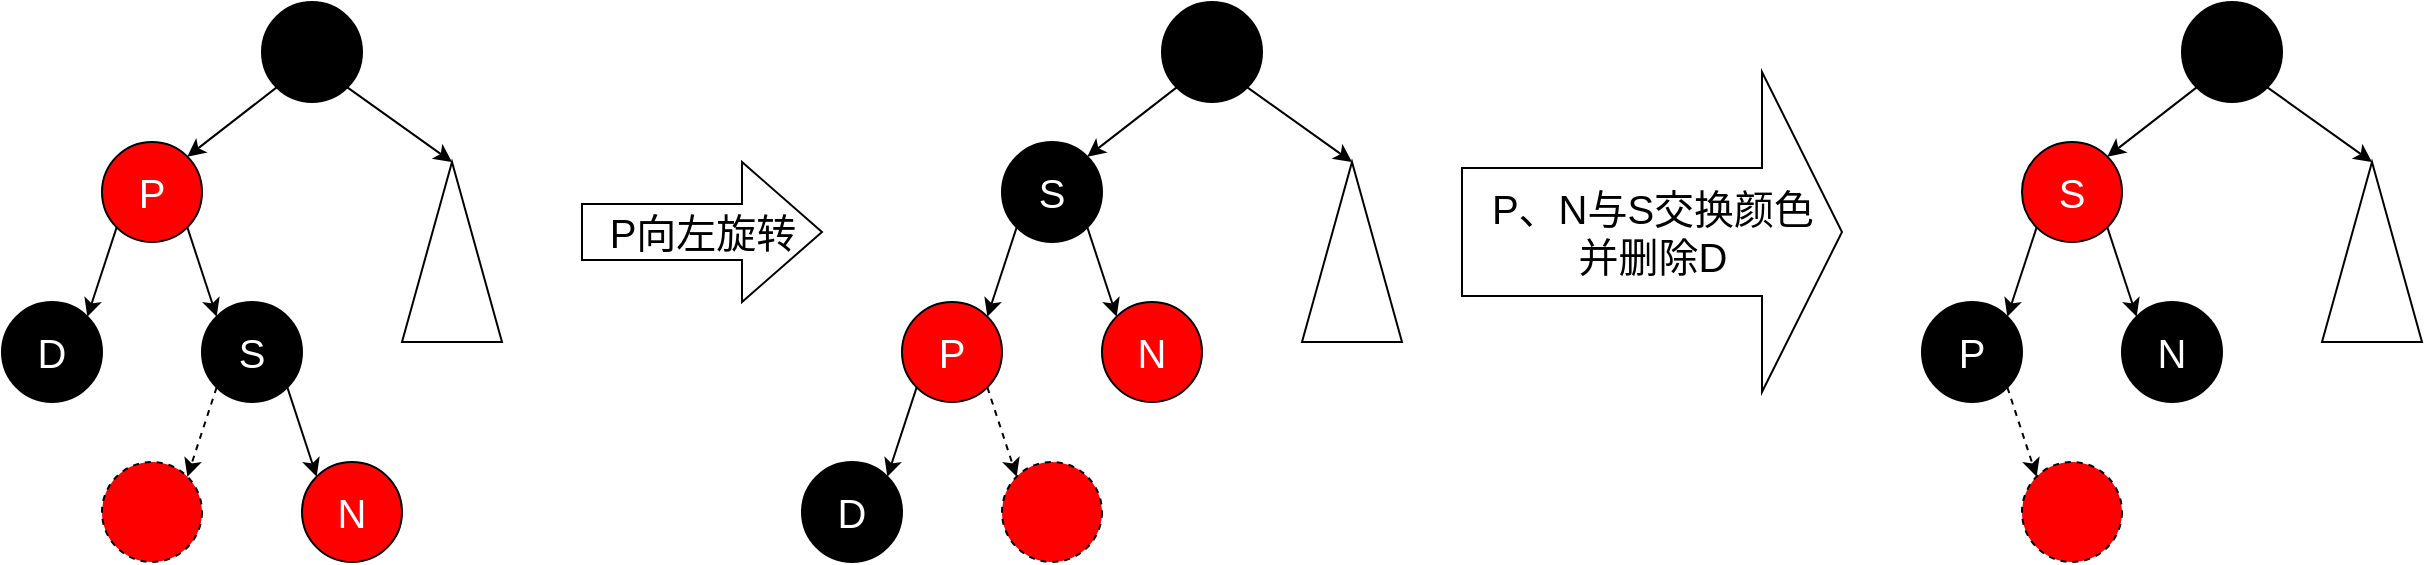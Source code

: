 <mxfile version="20.4.0" type="device"><diagram id="R-cHSDtUfPkVtpVSe-z4" name="Page-1"><mxGraphModel dx="572" dy="705" grid="1" gridSize="10" guides="1" tooltips="1" connect="1" arrows="1" fold="1" page="1" pageScale="1" pageWidth="850" pageHeight="1100" math="0" shadow="0"><root><mxCell id="0"/><mxCell id="1" parent="0"/><mxCell id="n1B0MFmd508IJaJsGRzu-167" style="edgeStyle=none;rounded=0;orthogonalLoop=1;jettySize=auto;html=1;exitX=0;exitY=1;exitDx=0;exitDy=0;entryX=1;entryY=0;entryDx=0;entryDy=0;fontSize=20;fontColor=#000000;dashed=1;" edge="1" parent="1" source="n1B0MFmd508IJaJsGRzu-57" target="n1B0MFmd508IJaJsGRzu-166"><mxGeometry relative="1" as="geometry"/></mxCell><mxCell id="n1B0MFmd508IJaJsGRzu-210" style="edgeStyle=none;rounded=0;orthogonalLoop=1;jettySize=auto;html=1;exitX=1;exitY=1;exitDx=0;exitDy=0;entryX=0;entryY=0;entryDx=0;entryDy=0;fontSize=20;fontColor=#FFFFFF;" edge="1" parent="1" source="n1B0MFmd508IJaJsGRzu-57" target="n1B0MFmd508IJaJsGRzu-209"><mxGeometry relative="1" as="geometry"/></mxCell><mxCell id="n1B0MFmd508IJaJsGRzu-57" value="&lt;font style=&quot;font-size: 20px;&quot; color=&quot;#ffffff&quot;&gt;S&lt;/font&gt;" style="ellipse;whiteSpace=wrap;html=1;aspect=fixed;fillColor=#000000;" vertex="1" parent="1"><mxGeometry x="1010" y="160" width="50" height="50" as="geometry"/></mxCell><mxCell id="n1B0MFmd508IJaJsGRzu-58" style="edgeStyle=none;rounded=0;orthogonalLoop=1;jettySize=auto;html=1;exitX=0;exitY=1;exitDx=0;exitDy=0;entryX=1;entryY=0;entryDx=0;entryDy=0;fontSize=20;fontColor=#FFFFFF;" edge="1" parent="1" source="n1B0MFmd508IJaJsGRzu-60" target="n1B0MFmd508IJaJsGRzu-61"><mxGeometry relative="1" as="geometry"/></mxCell><mxCell id="n1B0MFmd508IJaJsGRzu-59" style="edgeStyle=none;rounded=0;orthogonalLoop=1;jettySize=auto;html=1;exitX=1;exitY=1;exitDx=0;exitDy=0;entryX=0;entryY=0;entryDx=0;entryDy=0;fontSize=20;fontColor=#FFFFFF;" edge="1" parent="1" source="n1B0MFmd508IJaJsGRzu-60" target="n1B0MFmd508IJaJsGRzu-57"><mxGeometry relative="1" as="geometry"/></mxCell><mxCell id="n1B0MFmd508IJaJsGRzu-60" value="&lt;font color=&quot;#ffffff&quot;&gt;&lt;span style=&quot;font-size: 20px;&quot;&gt;P&lt;br&gt;&lt;/span&gt;&lt;/font&gt;" style="ellipse;whiteSpace=wrap;html=1;aspect=fixed;fillColor=#FF0000;" vertex="1" parent="1"><mxGeometry x="960" y="80" width="50" height="50" as="geometry"/></mxCell><mxCell id="n1B0MFmd508IJaJsGRzu-61" value="&lt;font color=&quot;#ffffff&quot;&gt;&lt;span style=&quot;font-size: 20px;&quot;&gt;D&lt;/span&gt;&lt;/font&gt;" style="ellipse;whiteSpace=wrap;html=1;aspect=fixed;fillColor=#000000;" vertex="1" parent="1"><mxGeometry x="910" y="160" width="50" height="50" as="geometry"/></mxCell><mxCell id="n1B0MFmd508IJaJsGRzu-153" style="edgeStyle=none;rounded=0;orthogonalLoop=1;jettySize=auto;html=1;exitX=0;exitY=1;exitDx=0;exitDy=0;entryX=1;entryY=0;entryDx=0;entryDy=0;fontSize=20;fontColor=#000000;" edge="1" parent="1" source="n1B0MFmd508IJaJsGRzu-152" target="n1B0MFmd508IJaJsGRzu-60"><mxGeometry relative="1" as="geometry"/></mxCell><mxCell id="n1B0MFmd508IJaJsGRzu-155" style="edgeStyle=none;rounded=0;orthogonalLoop=1;jettySize=auto;html=1;exitX=1;exitY=1;exitDx=0;exitDy=0;entryX=1;entryY=0.5;entryDx=0;entryDy=0;fontSize=20;fontColor=#000000;" edge="1" parent="1" source="n1B0MFmd508IJaJsGRzu-152" target="n1B0MFmd508IJaJsGRzu-154"><mxGeometry relative="1" as="geometry"/></mxCell><mxCell id="n1B0MFmd508IJaJsGRzu-152" value="&lt;font color=&quot;#ffffff&quot;&gt;&lt;span style=&quot;font-size: 20px;&quot;&gt;&lt;br&gt;&lt;/span&gt;&lt;/font&gt;" style="ellipse;whiteSpace=wrap;html=1;aspect=fixed;fillColor=#000000;" vertex="1" parent="1"><mxGeometry x="1040" y="10" width="50" height="50" as="geometry"/></mxCell><mxCell id="n1B0MFmd508IJaJsGRzu-154" value="" style="triangle;whiteSpace=wrap;html=1;shadow=0;sketch=0;strokeColor=#000000;fontSize=20;fontColor=#000000;fillColor=#FFFFFF;rotation=-90;" vertex="1" parent="1"><mxGeometry x="1090" y="110" width="90" height="50" as="geometry"/></mxCell><mxCell id="n1B0MFmd508IJaJsGRzu-165" value="&lt;font color=&quot;#000000&quot;&gt;P向左旋转&lt;/font&gt;" style="html=1;shadow=0;dashed=0;align=center;verticalAlign=middle;shape=mxgraph.arrows2.arrow;dy=0.6;dx=40;notch=0;sketch=0;strokeColor=#000000;fontSize=20;fontColor=#FFFFFF;fillColor=#FFFFFF;" vertex="1" parent="1"><mxGeometry x="1200" y="90" width="120" height="70" as="geometry"/></mxCell><mxCell id="n1B0MFmd508IJaJsGRzu-166" value="" style="ellipse;whiteSpace=wrap;html=1;aspect=fixed;fillColor=#FF0000;dashed=1;" vertex="1" parent="1"><mxGeometry x="960" y="240" width="50" height="50" as="geometry"/></mxCell><mxCell id="n1B0MFmd508IJaJsGRzu-209" value="&lt;font style=&quot;font-size: 20px;&quot; color=&quot;#ffffff&quot;&gt;N&lt;/font&gt;" style="ellipse;whiteSpace=wrap;html=1;aspect=fixed;fillColor=#FF0000;" vertex="1" parent="1"><mxGeometry x="1060" y="240" width="50" height="50" as="geometry"/></mxCell><mxCell id="n1B0MFmd508IJaJsGRzu-212" style="edgeStyle=none;rounded=0;orthogonalLoop=1;jettySize=auto;html=1;exitX=1;exitY=1;exitDx=0;exitDy=0;entryX=0;entryY=0;entryDx=0;entryDy=0;fontSize=20;fontColor=#FFFFFF;" edge="1" parent="1" source="n1B0MFmd508IJaJsGRzu-213" target="n1B0MFmd508IJaJsGRzu-223"><mxGeometry relative="1" as="geometry"/></mxCell><mxCell id="n1B0MFmd508IJaJsGRzu-226" style="edgeStyle=none;rounded=0;orthogonalLoop=1;jettySize=auto;html=1;exitX=0;exitY=1;exitDx=0;exitDy=0;entryX=1;entryY=0;entryDx=0;entryDy=0;fontSize=20;fontColor=#FFFFFF;" edge="1" parent="1" source="n1B0MFmd508IJaJsGRzu-213" target="n1B0MFmd508IJaJsGRzu-216"><mxGeometry relative="1" as="geometry"/></mxCell><mxCell id="n1B0MFmd508IJaJsGRzu-213" value="&lt;font style=&quot;font-size: 20px;&quot; color=&quot;#ffffff&quot;&gt;S&lt;/font&gt;" style="ellipse;whiteSpace=wrap;html=1;aspect=fixed;fillColor=#000000;" vertex="1" parent="1"><mxGeometry x="1410" y="80" width="50" height="50" as="geometry"/></mxCell><mxCell id="n1B0MFmd508IJaJsGRzu-214" style="edgeStyle=none;rounded=0;orthogonalLoop=1;jettySize=auto;html=1;exitX=0;exitY=1;exitDx=0;exitDy=0;entryX=1;entryY=0;entryDx=0;entryDy=0;fontSize=20;fontColor=#FFFFFF;" edge="1" parent="1" source="n1B0MFmd508IJaJsGRzu-216" target="n1B0MFmd508IJaJsGRzu-217"><mxGeometry relative="1" as="geometry"/></mxCell><mxCell id="n1B0MFmd508IJaJsGRzu-224" style="edgeStyle=none;rounded=0;orthogonalLoop=1;jettySize=auto;html=1;exitX=1;exitY=1;exitDx=0;exitDy=0;entryX=0;entryY=0;entryDx=0;entryDy=0;dashed=1;fontSize=20;fontColor=#FFFFFF;" edge="1" parent="1" source="n1B0MFmd508IJaJsGRzu-216" target="n1B0MFmd508IJaJsGRzu-222"><mxGeometry relative="1" as="geometry"/></mxCell><mxCell id="n1B0MFmd508IJaJsGRzu-216" value="&lt;font color=&quot;#ffffff&quot;&gt;&lt;span style=&quot;font-size: 20px;&quot;&gt;P&lt;br&gt;&lt;/span&gt;&lt;/font&gt;" style="ellipse;whiteSpace=wrap;html=1;aspect=fixed;fillColor=#FF0000;" vertex="1" parent="1"><mxGeometry x="1360" y="160" width="50" height="50" as="geometry"/></mxCell><mxCell id="n1B0MFmd508IJaJsGRzu-217" value="&lt;font color=&quot;#ffffff&quot;&gt;&lt;span style=&quot;font-size: 20px;&quot;&gt;D&lt;/span&gt;&lt;/font&gt;" style="ellipse;whiteSpace=wrap;html=1;aspect=fixed;fillColor=#000000;" vertex="1" parent="1"><mxGeometry x="1310" y="240" width="50" height="50" as="geometry"/></mxCell><mxCell id="n1B0MFmd508IJaJsGRzu-219" style="edgeStyle=none;rounded=0;orthogonalLoop=1;jettySize=auto;html=1;exitX=1;exitY=1;exitDx=0;exitDy=0;entryX=1;entryY=0.5;entryDx=0;entryDy=0;fontSize=20;fontColor=#000000;" edge="1" parent="1" source="n1B0MFmd508IJaJsGRzu-220" target="n1B0MFmd508IJaJsGRzu-221"><mxGeometry relative="1" as="geometry"/></mxCell><mxCell id="n1B0MFmd508IJaJsGRzu-225" style="edgeStyle=none;rounded=0;orthogonalLoop=1;jettySize=auto;html=1;exitX=0;exitY=1;exitDx=0;exitDy=0;entryX=1;entryY=0;entryDx=0;entryDy=0;fontSize=20;fontColor=#FFFFFF;" edge="1" parent="1" source="n1B0MFmd508IJaJsGRzu-220" target="n1B0MFmd508IJaJsGRzu-213"><mxGeometry relative="1" as="geometry"/></mxCell><mxCell id="n1B0MFmd508IJaJsGRzu-220" value="&lt;font color=&quot;#ffffff&quot;&gt;&lt;span style=&quot;font-size: 20px;&quot;&gt;&lt;br&gt;&lt;/span&gt;&lt;/font&gt;" style="ellipse;whiteSpace=wrap;html=1;aspect=fixed;fillColor=#000000;" vertex="1" parent="1"><mxGeometry x="1490" y="10" width="50" height="50" as="geometry"/></mxCell><mxCell id="n1B0MFmd508IJaJsGRzu-221" value="" style="triangle;whiteSpace=wrap;html=1;shadow=0;sketch=0;strokeColor=#000000;fontSize=20;fontColor=#000000;fillColor=#FFFFFF;rotation=-90;" vertex="1" parent="1"><mxGeometry x="1540" y="110" width="90" height="50" as="geometry"/></mxCell><mxCell id="n1B0MFmd508IJaJsGRzu-222" value="" style="ellipse;whiteSpace=wrap;html=1;aspect=fixed;fillColor=#FF0000;dashed=1;" vertex="1" parent="1"><mxGeometry x="1410" y="240" width="50" height="50" as="geometry"/></mxCell><mxCell id="n1B0MFmd508IJaJsGRzu-223" value="&lt;font style=&quot;font-size: 20px;&quot; color=&quot;#ffffff&quot;&gt;N&lt;/font&gt;" style="ellipse;whiteSpace=wrap;html=1;aspect=fixed;fillColor=#FF0000;" vertex="1" parent="1"><mxGeometry x="1460" y="160" width="50" height="50" as="geometry"/></mxCell><mxCell id="n1B0MFmd508IJaJsGRzu-227" style="edgeStyle=none;rounded=0;orthogonalLoop=1;jettySize=auto;html=1;exitX=1;exitY=1;exitDx=0;exitDy=0;entryX=0;entryY=0;entryDx=0;entryDy=0;fontSize=20;fontColor=#FFFFFF;" edge="1" parent="1" source="n1B0MFmd508IJaJsGRzu-229" target="n1B0MFmd508IJaJsGRzu-239"><mxGeometry relative="1" as="geometry"/></mxCell><mxCell id="n1B0MFmd508IJaJsGRzu-228" style="edgeStyle=none;rounded=0;orthogonalLoop=1;jettySize=auto;html=1;exitX=0;exitY=1;exitDx=0;exitDy=0;entryX=1;entryY=0;entryDx=0;entryDy=0;fontSize=20;fontColor=#FFFFFF;" edge="1" parent="1" source="n1B0MFmd508IJaJsGRzu-229" target="n1B0MFmd508IJaJsGRzu-232"><mxGeometry relative="1" as="geometry"/></mxCell><mxCell id="n1B0MFmd508IJaJsGRzu-229" value="&lt;font style=&quot;font-size: 20px;&quot; color=&quot;#ffffff&quot;&gt;S&lt;/font&gt;" style="ellipse;whiteSpace=wrap;html=1;aspect=fixed;fillColor=#FF0000;" vertex="1" parent="1"><mxGeometry x="1920" y="80" width="50" height="50" as="geometry"/></mxCell><mxCell id="n1B0MFmd508IJaJsGRzu-231" style="edgeStyle=none;rounded=0;orthogonalLoop=1;jettySize=auto;html=1;exitX=1;exitY=1;exitDx=0;exitDy=0;entryX=0;entryY=0;entryDx=0;entryDy=0;dashed=1;fontSize=20;fontColor=#FFFFFF;" edge="1" parent="1" source="n1B0MFmd508IJaJsGRzu-232" target="n1B0MFmd508IJaJsGRzu-238"><mxGeometry relative="1" as="geometry"/></mxCell><mxCell id="n1B0MFmd508IJaJsGRzu-232" value="&lt;font color=&quot;#ffffff&quot;&gt;&lt;span style=&quot;font-size: 20px;&quot;&gt;P&lt;br&gt;&lt;/span&gt;&lt;/font&gt;" style="ellipse;whiteSpace=wrap;html=1;aspect=fixed;fillColor=#000000;" vertex="1" parent="1"><mxGeometry x="1870" y="160" width="50" height="50" as="geometry"/></mxCell><mxCell id="n1B0MFmd508IJaJsGRzu-234" style="edgeStyle=none;rounded=0;orthogonalLoop=1;jettySize=auto;html=1;exitX=1;exitY=1;exitDx=0;exitDy=0;entryX=1;entryY=0.5;entryDx=0;entryDy=0;fontSize=20;fontColor=#000000;" edge="1" parent="1" source="n1B0MFmd508IJaJsGRzu-236" target="n1B0MFmd508IJaJsGRzu-237"><mxGeometry relative="1" as="geometry"/></mxCell><mxCell id="n1B0MFmd508IJaJsGRzu-235" style="edgeStyle=none;rounded=0;orthogonalLoop=1;jettySize=auto;html=1;exitX=0;exitY=1;exitDx=0;exitDy=0;entryX=1;entryY=0;entryDx=0;entryDy=0;fontSize=20;fontColor=#FFFFFF;" edge="1" parent="1" source="n1B0MFmd508IJaJsGRzu-236" target="n1B0MFmd508IJaJsGRzu-229"><mxGeometry relative="1" as="geometry"/></mxCell><mxCell id="n1B0MFmd508IJaJsGRzu-236" value="&lt;font color=&quot;#ffffff&quot;&gt;&lt;span style=&quot;font-size: 20px;&quot;&gt;&lt;br&gt;&lt;/span&gt;&lt;/font&gt;" style="ellipse;whiteSpace=wrap;html=1;aspect=fixed;fillColor=#000000;" vertex="1" parent="1"><mxGeometry x="2000" y="10" width="50" height="50" as="geometry"/></mxCell><mxCell id="n1B0MFmd508IJaJsGRzu-237" value="" style="triangle;whiteSpace=wrap;html=1;shadow=0;sketch=0;strokeColor=#000000;fontSize=20;fontColor=#000000;fillColor=#FFFFFF;rotation=-90;" vertex="1" parent="1"><mxGeometry x="2050" y="110" width="90" height="50" as="geometry"/></mxCell><mxCell id="n1B0MFmd508IJaJsGRzu-238" value="" style="ellipse;whiteSpace=wrap;html=1;aspect=fixed;fillColor=#FF0000;dashed=1;" vertex="1" parent="1"><mxGeometry x="1920" y="240" width="50" height="50" as="geometry"/></mxCell><mxCell id="n1B0MFmd508IJaJsGRzu-239" value="&lt;font style=&quot;font-size: 20px;&quot; color=&quot;#ffffff&quot;&gt;N&lt;/font&gt;" style="ellipse;whiteSpace=wrap;html=1;aspect=fixed;fillColor=#000000;" vertex="1" parent="1"><mxGeometry x="1970" y="160" width="50" height="50" as="geometry"/></mxCell><mxCell id="n1B0MFmd508IJaJsGRzu-240" value="&lt;font color=&quot;#000000&quot;&gt;P、N与S交换颜色&lt;br&gt;并删除D&lt;br&gt;&lt;/font&gt;" style="html=1;shadow=0;dashed=0;align=center;verticalAlign=middle;shape=mxgraph.arrows2.arrow;dy=0.6;dx=40;notch=0;sketch=0;strokeColor=#000000;fontSize=20;fontColor=#FFFFFF;fillColor=#FFFFFF;" vertex="1" parent="1"><mxGeometry x="1640" y="45" width="190" height="160" as="geometry"/></mxCell></root></mxGraphModel></diagram></mxfile>